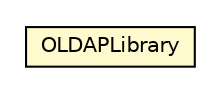 #!/usr/local/bin/dot
#
# Class diagram 
# Generated by UMLGraph version R5_6-24-gf6e263 (http://www.umlgraph.org/)
#

digraph G {
	edge [fontname="Helvetica",fontsize=10,labelfontname="Helvetica",labelfontsize=10];
	node [fontname="Helvetica",fontsize=10,shape=plaintext];
	nodesep=0.25;
	ranksep=0.5;
	// com.orientechnologies.security.ldap.OLDAPLibrary
	c4091314 [label=<<table title="com.orientechnologies.security.ldap.OLDAPLibrary" border="0" cellborder="1" cellspacing="0" cellpadding="2" port="p" bgcolor="lemonChiffon" href="./OLDAPLibrary.html">
		<tr><td><table border="0" cellspacing="0" cellpadding="1">
<tr><td align="center" balign="center"> OLDAPLibrary </td></tr>
		</table></td></tr>
		</table>>, URL="./OLDAPLibrary.html", fontname="Helvetica", fontcolor="black", fontsize=10.0];
}

